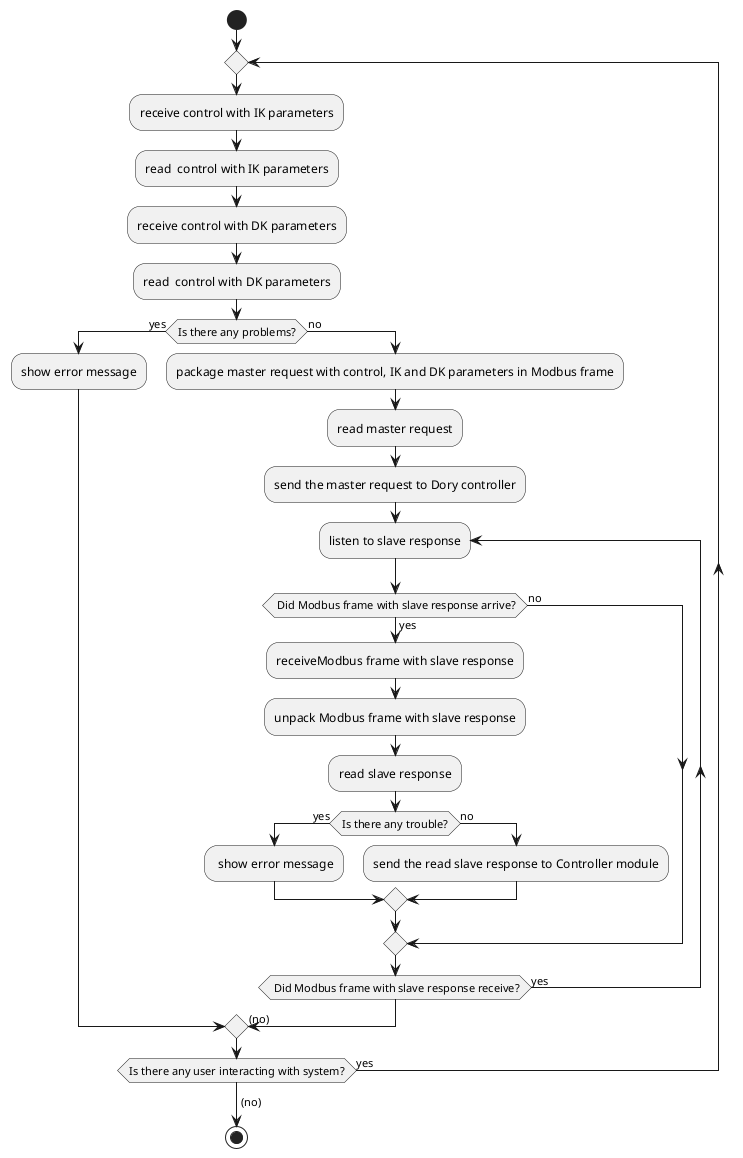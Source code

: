 @startuml
start
repeat
    :receive control with IK parameters;
    :read  control with IK parameters;
    :receive control with DK parameters;
    :read  control with DK parameters;
if (Is there any problems?) then (yes)
    :show error message;
else (no)
    :package master request with control, IK and DK parameters in Modbus frame;
    :read master request;
    :send the master request to Dory controller;
repeat :listen to slave response;
    if( Did Modbus frame with slave response arrive?) then (yes)
        :receiveModbus frame with slave response;
        :unpack Modbus frame with slave response;
        :read slave response;
        if (Is there any trouble?) then (yes)
            : show error message;
        else(no)
            :send the read slave response to Controller module;
        endif
    else (no)
    endif
repeat while ( Did Modbus frame with slave response receive?) is (yes)
    ->(no);    
endif
repeat while(Is there any user interacting with system?) is (yes)
->(no);
stop
@enduml